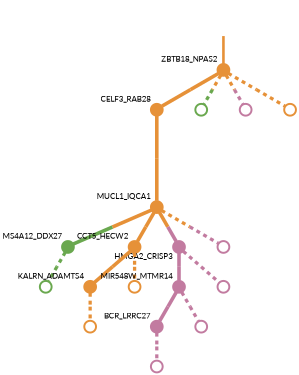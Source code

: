 strict digraph  {
graph[splines=false]; nodesep=0.7; rankdir=TB; ranksep=0.6; forcelabels=true; dpi=600; size=2.5;
0 [color="#e69138ff", fillcolor="#e69138ff", fixedsize=true, fontname=Lato, fontsize="12pt", height="0.25", label="", penwidth=3, shape=circle, style=filled, xlabel=ZBTB18_NPAS2];
3 [color="#e69138ff", fillcolor="#e69138ff", fixedsize=true, fontname=Lato, fontsize="12pt", height="0.25", label="", penwidth=3, shape=circle, style=filled, xlabel=CELF3_RAB28];
9 [color="#6aa84fff", fillcolor="#6aa84fff", fixedsize=true, fontname=Lato, fontsize="12pt", height="0.25", label="", penwidth=3, shape=circle, style=solid, xlabel=""];
11 [color="#c27ba0ff", fillcolor="#c27ba0ff", fixedsize=true, fontname=Lato, fontsize="12pt", height="0.25", label="", penwidth=3, shape=circle, style=solid, xlabel=""];
16 [color="#e69138ff", fillcolor="#e69138ff", fixedsize=true, fontname=Lato, fontsize="12pt", height="0.25", label="", penwidth=3, shape=circle, style=solid, xlabel=""];
1 [color="#e69138ff", fillcolor="#e69138ff", fixedsize=true, fontname=Lato, fontsize="12pt", height="0.25", label="", penwidth=3, shape=circle, style=filled, xlabel=MUCL1_IQCA1];
2 [color="#6aa84fff", fillcolor="#6aa84fff", fixedsize=true, fontname=Lato, fontsize="12pt", height="0.25", label="", penwidth=3, shape=circle, style=filled, xlabel=MS4A12_DDX27];
4 [color="#e69138ff", fillcolor="#e69138ff", fixedsize=true, fontname=Lato, fontsize="12pt", height="0.25", label="", penwidth=3, shape=circle, style=filled, xlabel=CCT5_HECW2];
7 [color="#c27ba0ff", fillcolor="#c27ba0ff", fixedsize=true, fontname=Lato, fontsize="12pt", height="0.25", label="", penwidth=3, shape=circle, style=filled, xlabel=HMGA2_CRISP3];
12 [color="#c27ba0ff", fillcolor="#c27ba0ff", fixedsize=true, fontname=Lato, fontsize="12pt", height="0.25", label="", penwidth=3, shape=circle, style=solid, xlabel=""];
10 [color="#6aa84fff", fillcolor="#6aa84fff", fixedsize=true, fontname=Lato, fontsize="12pt", height="0.25", label="", penwidth=3, shape=circle, style=solid, xlabel=""];
6 [color="#e69138ff", fillcolor="#e69138ff", fixedsize=true, fontname=Lato, fontsize="12pt", height="0.25", label="", penwidth=3, shape=circle, style=filled, xlabel=KALRN_ADAMTS4];
17 [color="#e69138ff", fillcolor="#e69138ff", fixedsize=true, fontname=Lato, fontsize="12pt", height="0.25", label="", penwidth=3, shape=circle, style=solid, xlabel=""];
5 [color="#c27ba0ff", fillcolor="#c27ba0ff", fixedsize=true, fontname=Lato, fontsize="12pt", height="0.25", label="", penwidth=3, shape=circle, style=filled, xlabel=BCR_LRRC27];
13 [color="#c27ba0ff", fillcolor="#c27ba0ff", fixedsize=true, fontname=Lato, fontsize="12pt", height="0.25", label="", penwidth=3, shape=circle, style=solid, xlabel=""];
18 [color="#e69138ff", fillcolor="#e69138ff", fixedsize=true, fontname=Lato, fontsize="12pt", height="0.25", label="", penwidth=3, shape=circle, style=solid, xlabel=""];
8 [color="#c27ba0ff", fillcolor="#c27ba0ff", fixedsize=true, fontname=Lato, fontsize="12pt", height="0.25", label="", penwidth=3, shape=circle, style=filled, xlabel=MIR548W_MTMR14];
14 [color="#c27ba0ff", fillcolor="#c27ba0ff", fixedsize=true, fontname=Lato, fontsize="12pt", height="0.25", label="", penwidth=3, shape=circle, style=solid, xlabel=""];
15 [color="#c27ba0ff", fillcolor="#c27ba0ff", fixedsize=true, fontname=Lato, fontsize="12pt", height="0.25", label="", penwidth=3, shape=circle, style=solid, xlabel=""];
normal [label="", penwidth=3, style=invis, xlabel=ZBTB18_NPAS2];
0 -> 3  [arrowsize=0, color="#e69138ff;0.5:#e69138ff", minlen="1.7636363506317139", penwidth="5.5", style=solid];
0 -> 9  [arrowsize=0, color="#e69138ff;0.5:#6aa84fff", minlen="1.1090909242630005", penwidth=5, style=dashed];
0 -> 11  [arrowsize=0, color="#e69138ff;0.5:#c27ba0ff", minlen="1.1090909242630005", penwidth=5, style=dashed];
0 -> 16  [arrowsize=0, color="#e69138ff;0.5:#e69138ff", minlen="1.1090909242630005", penwidth=5, style=dashed];
3 -> 1  [arrowsize=0, color="#e69138ff;0.5:#e69138ff", minlen="3.0", penwidth="5.5", style=solid];
1 -> 2  [arrowsize=0, color="#e69138ff;0.5:#6aa84fff", minlen="1.8000000715255737", penwidth="5.5", style=solid];
1 -> 4  [arrowsize=0, color="#e69138ff;0.5:#e69138ff", minlen="1.545454502105713", penwidth="5.5", style=solid];
1 -> 7  [arrowsize=0, color="#e69138ff;0.5:#c27ba0ff", minlen="1.218181848526001", penwidth="5.5", style=solid];
1 -> 12  [arrowsize=0, color="#e69138ff;0.5:#c27ba0ff", minlen="1.1090909242630005", penwidth=5, style=dashed];
2 -> 10  [arrowsize=0, color="#6aa84fff;0.5:#6aa84fff", minlen="1.1090909242630005", penwidth=5, style=dashed];
4 -> 6  [arrowsize=0, color="#e69138ff;0.5:#e69138ff", minlen="1.218181848526001", penwidth="5.5", style=solid];
4 -> 17  [arrowsize=0, color="#e69138ff;0.5:#e69138ff", minlen="1.1090909242630005", penwidth=5, style=dashed];
7 -> 8  [arrowsize=0, color="#c27ba0ff;0.5:#c27ba0ff", minlen="1.218181848526001", penwidth="5.5", style=solid];
7 -> 14  [arrowsize=0, color="#c27ba0ff;0.5:#c27ba0ff", minlen="1.1090909242630005", penwidth=5, style=dashed];
6 -> 18  [arrowsize=0, color="#e69138ff;0.5:#e69138ff", minlen="1.1090909242630005", penwidth=5, style=dashed];
5 -> 13  [arrowsize=0, color="#c27ba0ff;0.5:#c27ba0ff", minlen="1.1090909242630005", penwidth=5, style=dashed];
8 -> 5  [arrowsize=0, color="#c27ba0ff;0.5:#c27ba0ff", minlen="1.3272727727890015", penwidth="5.5", style=solid];
8 -> 15  [arrowsize=0, color="#c27ba0ff;0.5:#c27ba0ff", minlen="1.1090909242630005", penwidth=5, style=dashed];
normal -> 0  [arrowsize=0, color="#e69138ff", label="", penwidth=4, style=solid];
}
